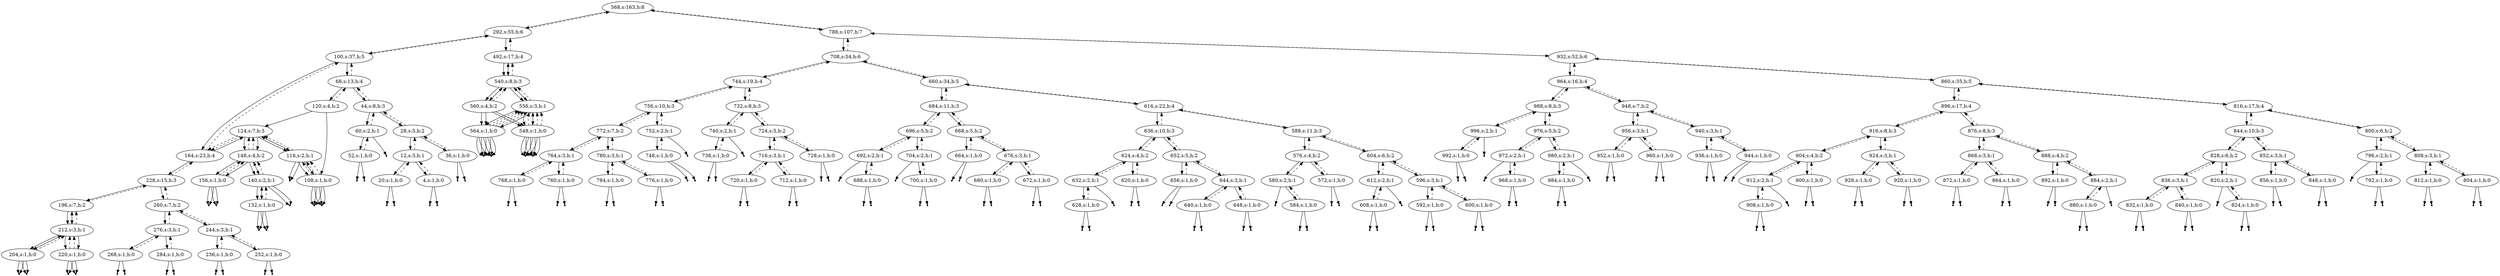 digraph Blahblah{
{rank = same ; "568"};
nulll4 [shape=point];
4 -> nulll4;
4[label="4,s:1,h:0"];
4 -> 12[style=dashed];
nullr4 [shape=point];
4 -> nullr4;
12 -> 4;
12[label="12,s:3,h:1"];
12 -> 28[style=dashed];
nulll20 [shape=point];
20 -> nulll20;
20[label="20,s:1,h:0"];
20 -> 12[style=dashed];
nullr20 [shape=point];
20 -> nullr20;
12 -> 20;
28 -> 12;
28[label="28,s:5,h:2"];
28 -> 44[style=dashed];
nulll36 [shape=point];
36 -> nulll36;
36[label="36,s:1,h:0"];
36 -> 28[style=dashed];
nullr36 [shape=point];
36 -> nullr36;
28 -> 36;
44 -> 28;
44[label="44,s:8,h:3"];
44 -> 68[style=dashed];
nulll52 [shape=point];
52 -> nulll52;
52[label="52,s:1,h:0"];
52 -> 60[style=dashed];
nullr52 [shape=point];
52 -> nullr52;
60 -> 52;
60[label="60,s:2,h:1"];
60 -> 44[style=dashed];
nullr60 [shape=point];
60 -> nullr60;
44 -> 60;
68 -> 44;
68[label="68,s:13,h:4"];
68 -> 100[style=dashed];
nulll108 [shape=point];
108 -> nulll108;
108[label="108,s:1,h:0"];
108 -> 116[style=dashed];
nullr108 [shape=point];
108 -> nullr108;
120 -> 108;
120[label="120,s:4,h:2"];
120 -> 68[style=dashed];
nulll108 [shape=point];
108 -> nulll108;
108[label="108,s:1,h:0"];
108 -> 116[style=dashed];
nullr108 [shape=point];
108 -> nullr108;
116 -> 108;
116[label="116,s:2,h:1"];
116 -> 124[style=dashed];
nullr116 [shape=point];
116 -> nullr116;
124 -> 116;
124[label="124,s:7,h:3"];
124 -> 164[style=dashed];
nulll132 [shape=point];
132 -> nulll132;
132[label="132,s:1,h:0"];
132 -> 140[style=dashed];
nullr132 [shape=point];
132 -> nullr132;
140 -> 132;
140[label="140,s:2,h:1"];
140 -> 148[style=dashed];
nullr140 [shape=point];
140 -> nullr140;
148 -> 140;
148[label="148,s:4,h:2"];
148 -> 124[style=dashed];
nulll156 [shape=point];
156 -> nulll156;
156[label="156,s:1,h:0"];
156 -> 148[style=dashed];
nullr156 [shape=point];
156 -> nullr156;
148 -> 156;
124 -> 148;
120 -> 124;
68 -> 120;
100 -> 68;
100[label="100,s:37,h:5"];
100 -> 292[style=dashed];
nulll108 [shape=point];
108 -> nulll108;
108[label="108,s:1,h:0"];
108 -> 116[style=dashed];
nullr108 [shape=point];
108 -> nullr108;
116 -> 108;
116[label="116,s:2,h:1"];
116 -> 124[style=dashed];
nullr116 [shape=point];
116 -> nullr116;
124 -> 116;
124[label="124,s:7,h:3"];
124 -> 164[style=dashed];
nulll132 [shape=point];
132 -> nulll132;
132[label="132,s:1,h:0"];
132 -> 140[style=dashed];
nullr132 [shape=point];
132 -> nullr132;
140 -> 132;
140[label="140,s:2,h:1"];
140 -> 148[style=dashed];
nullr140 [shape=point];
140 -> nullr140;
148 -> 140;
148[label="148,s:4,h:2"];
148 -> 124[style=dashed];
nulll156 [shape=point];
156 -> nulll156;
156[label="156,s:1,h:0"];
156 -> 148[style=dashed];
nullr156 [shape=point];
156 -> nullr156;
148 -> 156;
124 -> 148;
164 -> 124;
164[label="164,s:23,h:4"];
164 -> 100[style=dashed];
nulll204 [shape=point];
204 -> nulll204;
204[label="204,s:1,h:0"];
204 -> 212[style=dashed];
nullr204 [shape=point];
204 -> nullr204;
212 -> 204;
212[label="212,s:3,h:1"];
212 -> 196[style=dashed];
nulll220 [shape=point];
220 -> nulll220;
220[label="220,s:1,h:0"];
220 -> 212[style=dashed];
nullr220 [shape=point];
220 -> nullr220;
212 -> 220;
196 -> 212;
196[label="196,s:7,h:2"];
196 -> 228[style=dashed];
nulll204 [shape=point];
204 -> nulll204;
204[label="204,s:1,h:0"];
204 -> 212[style=dashed];
nullr204 [shape=point];
204 -> nullr204;
212 -> 204;
212[label="212,s:3,h:1"];
212 -> 196[style=dashed];
nulll220 [shape=point];
220 -> nulll220;
220[label="220,s:1,h:0"];
220 -> 212[style=dashed];
nullr220 [shape=point];
220 -> nullr220;
212 -> 220;
196 -> 212;
228 -> 196;
228[label="228,s:15,h:3"];
228 -> 164[style=dashed];
nulll236 [shape=point];
236 -> nulll236;
236[label="236,s:1,h:0"];
236 -> 244[style=dashed];
nullr236 [shape=point];
236 -> nullr236;
244 -> 236;
244[label="244,s:3,h:1"];
244 -> 260[style=dashed];
nulll252 [shape=point];
252 -> nulll252;
252[label="252,s:1,h:0"];
252 -> 244[style=dashed];
nullr252 [shape=point];
252 -> nullr252;
244 -> 252;
260 -> 244;
260[label="260,s:7,h:2"];
260 -> 228[style=dashed];
nulll268 [shape=point];
268 -> nulll268;
268[label="268,s:1,h:0"];
268 -> 276[style=dashed];
nullr268 [shape=point];
268 -> nullr268;
276 -> 268;
276[label="276,s:3,h:1"];
276 -> 260[style=dashed];
nulll284 [shape=point];
284 -> nulll284;
284[label="284,s:1,h:0"];
284 -> 276[style=dashed];
nullr284 [shape=point];
284 -> nullr284;
276 -> 284;
260 -> 276;
228 -> 260;
164 -> 228;
100 -> 164;
292 -> 100;
292[label="292,s:55,h:6"];
292 -> 568[style=dashed];
nulll548 [shape=point];
548 -> nulll548;
548[label="548,s:1,h:0"];
548 -> 556[style=dashed];
nullr548 [shape=point];
548 -> nullr548;
560 -> 548;
560[label="560,s:4,h:2"];
560 -> 540[style=dashed];
nulll564 [shape=point];
564 -> nulll564;
564[label="564,s:1,h:0"];
564 -> 556[style=dashed];
nullr564 [shape=point];
564 -> nullr564;
560 -> 564;
540 -> 560;
540[label="540,s:8,h:3"];
540 -> 492[style=dashed];
nulll548 [shape=point];
548 -> nulll548;
548[label="548,s:1,h:0"];
548 -> 556[style=dashed];
nullr548 [shape=point];
548 -> nullr548;
556 -> 548;
556[label="556,s:3,h:1"];
556 -> 540[style=dashed];
nulll564 [shape=point];
564 -> nulll564;
564[label="564,s:1,h:0"];
564 -> 556[style=dashed];
nullr564 [shape=point];
564 -> nullr564;
556 -> 564;
540 -> 556;
492 -> 540;
492[label="492,s:17,h:4"];
492 -> 292[style=dashed];
nulll548 [shape=point];
548 -> nulll548;
548[label="548,s:1,h:0"];
548 -> 556[style=dashed];
nullr548 [shape=point];
548 -> nullr548;
560 -> 548;
560[label="560,s:4,h:2"];
560 -> 540[style=dashed];
nulll564 [shape=point];
564 -> nulll564;
564[label="564,s:1,h:0"];
564 -> 556[style=dashed];
nullr564 [shape=point];
564 -> nullr564;
560 -> 564;
540 -> 560;
540[label="540,s:8,h:3"];
540 -> 492[style=dashed];
nulll548 [shape=point];
548 -> nulll548;
548[label="548,s:1,h:0"];
548 -> 556[style=dashed];
nullr548 [shape=point];
548 -> nullr548;
556 -> 548;
556[label="556,s:3,h:1"];
556 -> 540[style=dashed];
nulll564 [shape=point];
564 -> nulll564;
564[label="564,s:1,h:0"];
564 -> 556[style=dashed];
nullr564 [shape=point];
564 -> nullr564;
556 -> 564;
540 -> 556;
492 -> 540;
292 -> 492;
568 -> 292;
568[label="568,s:163,h:8"];
nulll572 [shape=point];
572 -> nulll572;
572[label="572,s:1,h:0"];
572 -> 576[style=dashed];
nullr572 [shape=point];
572 -> nullr572;
576 -> 572;
576[label="576,s:4,h:2"];
576 -> 588[style=dashed];
nulll580 [shape=point];
580 -> nulll580;
580[label="580,s:2,h:1"];
580 -> 576[style=dashed];
nulll584 [shape=point];
584 -> nulll584;
584[label="584,s:1,h:0"];
584 -> 580[style=dashed];
nullr584 [shape=point];
584 -> nullr584;
580 -> 584;
576 -> 580;
588 -> 576;
588[label="588,s:11,h:3"];
588 -> 616[style=dashed];
nulll592 [shape=point];
592 -> nulll592;
592[label="592,s:1,h:0"];
592 -> 596[style=dashed];
nullr592 [shape=point];
592 -> nullr592;
596 -> 592;
596[label="596,s:3,h:1"];
596 -> 604[style=dashed];
nulll600 [shape=point];
600 -> nulll600;
600[label="600,s:1,h:0"];
600 -> 596[style=dashed];
nullr600 [shape=point];
600 -> nullr600;
596 -> 600;
604 -> 596;
604[label="604,s:6,h:2"];
604 -> 588[style=dashed];
nulll608 [shape=point];
608 -> nulll608;
608[label="608,s:1,h:0"];
608 -> 612[style=dashed];
nullr608 [shape=point];
608 -> nullr608;
612 -> 608;
612[label="612,s:2,h:1"];
612 -> 604[style=dashed];
nullr612 [shape=point];
612 -> nullr612;
604 -> 612;
588 -> 604;
616 -> 588;
616[label="616,s:22,h:4"];
616 -> 660[style=dashed];
nulll620 [shape=point];
620 -> nulll620;
620[label="620,s:1,h:0"];
620 -> 624[style=dashed];
nullr620 [shape=point];
620 -> nullr620;
624 -> 620;
624[label="624,s:4,h:2"];
624 -> 636[style=dashed];
nulll628 [shape=point];
628 -> nulll628;
628[label="628,s:1,h:0"];
628 -> 632[style=dashed];
nullr628 [shape=point];
628 -> nullr628;
632 -> 628;
632[label="632,s:2,h:1"];
632 -> 624[style=dashed];
nullr632 [shape=point];
632 -> nullr632;
624 -> 632;
636 -> 624;
636[label="636,s:10,h:3"];
636 -> 616[style=dashed];
nulll640 [shape=point];
640 -> nulll640;
640[label="640,s:1,h:0"];
640 -> 644[style=dashed];
nullr640 [shape=point];
640 -> nullr640;
644 -> 640;
644[label="644,s:3,h:1"];
644 -> 652[style=dashed];
nulll648 [shape=point];
648 -> nulll648;
648[label="648,s:1,h:0"];
648 -> 644[style=dashed];
nullr648 [shape=point];
648 -> nullr648;
644 -> 648;
652 -> 644;
652[label="652,s:5,h:2"];
652 -> 636[style=dashed];
nulll656 [shape=point];
656 -> nulll656;
656[label="656,s:1,h:0"];
656 -> 652[style=dashed];
nullr656 [shape=point];
656 -> nullr656;
652 -> 656;
636 -> 652;
616 -> 636;
660 -> 616;
660[label="660,s:34,h:5"];
660 -> 708[style=dashed];
nulll664 [shape=point];
664 -> nulll664;
664[label="664,s:1,h:0"];
664 -> 668[style=dashed];
nullr664 [shape=point];
664 -> nullr664;
668 -> 664;
668[label="668,s:5,h:2"];
668 -> 684[style=dashed];
nulll672 [shape=point];
672 -> nulll672;
672[label="672,s:1,h:0"];
672 -> 676[style=dashed];
nullr672 [shape=point];
672 -> nullr672;
676 -> 672;
676[label="676,s:3,h:1"];
676 -> 668[style=dashed];
nulll680 [shape=point];
680 -> nulll680;
680[label="680,s:1,h:0"];
680 -> 676[style=dashed];
nullr680 [shape=point];
680 -> nullr680;
676 -> 680;
668 -> 676;
684 -> 668;
684[label="684,s:11,h:3"];
684 -> 660[style=dashed];
nulll688 [shape=point];
688 -> nulll688;
688[label="688,s:1,h:0"];
688 -> 692[style=dashed];
nullr688 [shape=point];
688 -> nullr688;
692 -> 688;
692[label="692,s:2,h:1"];
692 -> 696[style=dashed];
nullr692 [shape=point];
692 -> nullr692;
696 -> 692;
696[label="696,s:5,h:2"];
696 -> 684[style=dashed];
nulll700 [shape=point];
700 -> nulll700;
700[label="700,s:1,h:0"];
700 -> 704[style=dashed];
nullr700 [shape=point];
700 -> nullr700;
704 -> 700;
704[label="704,s:2,h:1"];
704 -> 696[style=dashed];
nullr704 [shape=point];
704 -> nullr704;
696 -> 704;
684 -> 696;
660 -> 684;
708 -> 660;
708[label="708,s:54,h:6"];
708 -> 788[style=dashed];
nulll712 [shape=point];
712 -> nulll712;
712[label="712,s:1,h:0"];
712 -> 716[style=dashed];
nullr712 [shape=point];
712 -> nullr712;
716 -> 712;
716[label="716,s:3,h:1"];
716 -> 724[style=dashed];
nulll720 [shape=point];
720 -> nulll720;
720[label="720,s:1,h:0"];
720 -> 716[style=dashed];
nullr720 [shape=point];
720 -> nullr720;
716 -> 720;
724 -> 716;
724[label="724,s:5,h:2"];
724 -> 732[style=dashed];
nulll728 [shape=point];
728 -> nulll728;
728[label="728,s:1,h:0"];
728 -> 724[style=dashed];
nullr728 [shape=point];
728 -> nullr728;
724 -> 728;
732 -> 724;
732[label="732,s:8,h:3"];
732 -> 744[style=dashed];
nulll736 [shape=point];
736 -> nulll736;
736[label="736,s:1,h:0"];
736 -> 740[style=dashed];
nullr736 [shape=point];
736 -> nullr736;
740 -> 736;
740[label="740,s:2,h:1"];
740 -> 732[style=dashed];
nullr740 [shape=point];
740 -> nullr740;
732 -> 740;
744 -> 732;
744[label="744,s:19,h:4"];
744 -> 708[style=dashed];
nulll748 [shape=point];
748 -> nulll748;
748[label="748,s:1,h:0"];
748 -> 752[style=dashed];
nullr748 [shape=point];
748 -> nullr748;
752 -> 748;
752[label="752,s:2,h:1"];
752 -> 756[style=dashed];
nullr752 [shape=point];
752 -> nullr752;
756 -> 752;
756[label="756,s:10,h:3"];
756 -> 744[style=dashed];
nulll760 [shape=point];
760 -> nulll760;
760[label="760,s:1,h:0"];
760 -> 764[style=dashed];
nullr760 [shape=point];
760 -> nullr760;
764 -> 760;
764[label="764,s:3,h:1"];
764 -> 772[style=dashed];
nulll768 [shape=point];
768 -> nulll768;
768[label="768,s:1,h:0"];
768 -> 764[style=dashed];
nullr768 [shape=point];
768 -> nullr768;
764 -> 768;
772 -> 764;
772[label="772,s:7,h:2"];
772 -> 756[style=dashed];
nulll776 [shape=point];
776 -> nulll776;
776[label="776,s:1,h:0"];
776 -> 780[style=dashed];
nullr776 [shape=point];
776 -> nullr776;
780 -> 776;
780[label="780,s:3,h:1"];
780 -> 772[style=dashed];
nulll784 [shape=point];
784 -> nulll784;
784[label="784,s:1,h:0"];
784 -> 780[style=dashed];
nullr784 [shape=point];
784 -> nullr784;
780 -> 784;
772 -> 780;
756 -> 772;
744 -> 756;
708 -> 744;
788 -> 708;
788[label="788,s:107,h:7"];
788 -> 568[style=dashed];
nulll792 [shape=point];
792 -> nulll792;
792[label="792,s:1,h:0"];
792 -> 796[style=dashed];
nullr792 [shape=point];
792 -> nullr792;
796 -> 792;
796[label="796,s:2,h:1"];
796 -> 800[style=dashed];
nullr796 [shape=point];
796 -> nullr796;
800 -> 796;
800[label="800,s:6,h:2"];
800 -> 816[style=dashed];
nulll804 [shape=point];
804 -> nulll804;
804[label="804,s:1,h:0"];
804 -> 808[style=dashed];
nullr804 [shape=point];
804 -> nullr804;
808 -> 804;
808[label="808,s:3,h:1"];
808 -> 800[style=dashed];
nulll812 [shape=point];
812 -> nulll812;
812[label="812,s:1,h:0"];
812 -> 808[style=dashed];
nullr812 [shape=point];
812 -> nullr812;
808 -> 812;
800 -> 808;
816 -> 800;
816[label="816,s:17,h:4"];
816 -> 860[style=dashed];
nulll820 [shape=point];
820 -> nulll820;
820[label="820,s:2,h:1"];
820 -> 828[style=dashed];
nulll824 [shape=point];
824 -> nulll824;
824[label="824,s:1,h:0"];
824 -> 820[style=dashed];
nullr824 [shape=point];
824 -> nullr824;
820 -> 824;
828 -> 820;
828[label="828,s:6,h:2"];
828 -> 844[style=dashed];
nulll832 [shape=point];
832 -> nulll832;
832[label="832,s:1,h:0"];
832 -> 836[style=dashed];
nullr832 [shape=point];
832 -> nullr832;
836 -> 832;
836[label="836,s:3,h:1"];
836 -> 828[style=dashed];
nulll840 [shape=point];
840 -> nulll840;
840[label="840,s:1,h:0"];
840 -> 836[style=dashed];
nullr840 [shape=point];
840 -> nullr840;
836 -> 840;
828 -> 836;
844 -> 828;
844[label="844,s:10,h:3"];
844 -> 816[style=dashed];
nulll848 [shape=point];
848 -> nulll848;
848[label="848,s:1,h:0"];
848 -> 852[style=dashed];
nullr848 [shape=point];
848 -> nullr848;
852 -> 848;
852[label="852,s:3,h:1"];
852 -> 844[style=dashed];
nulll856 [shape=point];
856 -> nulll856;
856[label="856,s:1,h:0"];
856 -> 852[style=dashed];
nullr856 [shape=point];
856 -> nullr856;
852 -> 856;
844 -> 852;
816 -> 844;
860 -> 816;
860[label="860,s:35,h:5"];
860 -> 932[style=dashed];
nulll864 [shape=point];
864 -> nulll864;
864[label="864,s:1,h:0"];
864 -> 868[style=dashed];
nullr864 [shape=point];
864 -> nullr864;
868 -> 864;
868[label="868,s:3,h:1"];
868 -> 876[style=dashed];
nulll872 [shape=point];
872 -> nulll872;
872[label="872,s:1,h:0"];
872 -> 868[style=dashed];
nullr872 [shape=point];
872 -> nullr872;
868 -> 872;
876 -> 868;
876[label="876,s:8,h:3"];
876 -> 896[style=dashed];
nulll880 [shape=point];
880 -> nulll880;
880[label="880,s:1,h:0"];
880 -> 884[style=dashed];
nullr880 [shape=point];
880 -> nullr880;
884 -> 880;
884[label="884,s:2,h:1"];
884 -> 888[style=dashed];
nullr884 [shape=point];
884 -> nullr884;
888 -> 884;
888[label="888,s:4,h:2"];
888 -> 876[style=dashed];
nulll892 [shape=point];
892 -> nulll892;
892[label="892,s:1,h:0"];
892 -> 888[style=dashed];
nullr892 [shape=point];
892 -> nullr892;
888 -> 892;
876 -> 888;
896 -> 876;
896[label="896,s:17,h:4"];
896 -> 860[style=dashed];
nulll900 [shape=point];
900 -> nulll900;
900[label="900,s:1,h:0"];
900 -> 904[style=dashed];
nullr900 [shape=point];
900 -> nullr900;
904 -> 900;
904[label="904,s:4,h:2"];
904 -> 916[style=dashed];
nulll908 [shape=point];
908 -> nulll908;
908[label="908,s:1,h:0"];
908 -> 912[style=dashed];
nullr908 [shape=point];
908 -> nullr908;
912 -> 908;
912[label="912,s:2,h:1"];
912 -> 904[style=dashed];
nullr912 [shape=point];
912 -> nullr912;
904 -> 912;
916 -> 904;
916[label="916,s:8,h:3"];
916 -> 896[style=dashed];
nulll920 [shape=point];
920 -> nulll920;
920[label="920,s:1,h:0"];
920 -> 924[style=dashed];
nullr920 [shape=point];
920 -> nullr920;
924 -> 920;
924[label="924,s:3,h:1"];
924 -> 916[style=dashed];
nulll928 [shape=point];
928 -> nulll928;
928[label="928,s:1,h:0"];
928 -> 924[style=dashed];
nullr928 [shape=point];
928 -> nullr928;
924 -> 928;
916 -> 924;
896 -> 916;
860 -> 896;
932 -> 860;
932[label="932,s:52,h:6"];
932 -> 788[style=dashed];
nulll936 [shape=point];
936 -> nulll936;
936[label="936,s:1,h:0"];
936 -> 940[style=dashed];
nullr936 [shape=point];
936 -> nullr936;
940 -> 936;
940[label="940,s:3,h:1"];
940 -> 948[style=dashed];
nulll944 [shape=point];
944 -> nulll944;
944[label="944,s:1,h:0"];
944 -> 940[style=dashed];
nullr944 [shape=point];
944 -> nullr944;
940 -> 944;
948 -> 940;
948[label="948,s:7,h:2"];
948 -> 964[style=dashed];
nulll952 [shape=point];
952 -> nulll952;
952[label="952,s:1,h:0"];
952 -> 956[style=dashed];
nullr952 [shape=point];
952 -> nullr952;
956 -> 952;
956[label="956,s:3,h:1"];
956 -> 948[style=dashed];
nulll960 [shape=point];
960 -> nulll960;
960[label="960,s:1,h:0"];
960 -> 956[style=dashed];
nullr960 [shape=point];
960 -> nullr960;
956 -> 960;
948 -> 956;
964 -> 948;
964[label="964,s:16,h:4"];
964 -> 932[style=dashed];
nulll968 [shape=point];
968 -> nulll968;
968[label="968,s:1,h:0"];
968 -> 972[style=dashed];
nullr968 [shape=point];
968 -> nullr968;
972 -> 968;
972[label="972,s:2,h:1"];
972 -> 976[style=dashed];
nullr972 [shape=point];
972 -> nullr972;
976 -> 972;
976[label="976,s:5,h:2"];
976 -> 988[style=dashed];
nulll980 [shape=point];
980 -> nulll980;
980[label="980,s:2,h:1"];
980 -> 976[style=dashed];
nulll984 [shape=point];
984 -> nulll984;
984[label="984,s:1,h:0"];
984 -> 980[style=dashed];
nullr984 [shape=point];
984 -> nullr984;
980 -> 984;
976 -> 980;
988 -> 976;
988[label="988,s:8,h:3"];
988 -> 964[style=dashed];
nulll992 [shape=point];
992 -> nulll992;
992[label="992,s:1,h:0"];
992 -> 996[style=dashed];
nullr992 [shape=point];
992 -> nullr992;
996 -> 992;
996[label="996,s:2,h:1"];
996 -> 988[style=dashed];
nullr996 [shape=point];
996 -> nullr996;
988 -> 996;
964 -> 988;
932 -> 964;
788 -> 932;
568 -> 788;
}